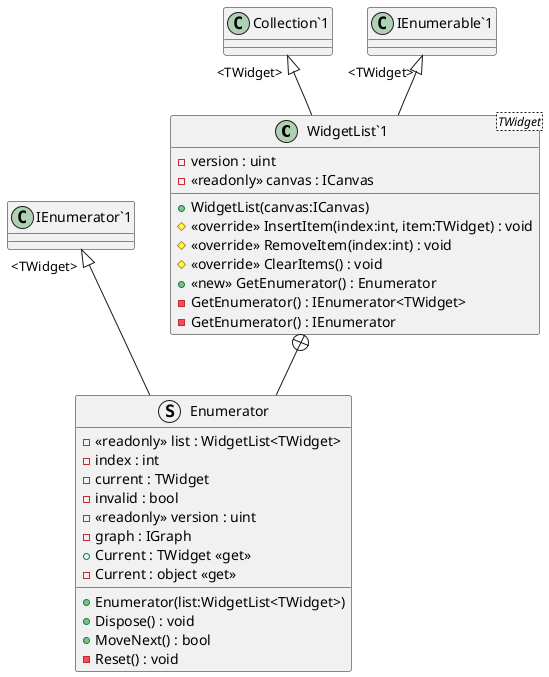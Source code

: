 @startuml
class "WidgetList`1"<TWidget> {
    - version : uint
    - <<readonly>> canvas : ICanvas
    + WidgetList(canvas:ICanvas)
    # <<override>> InsertItem(index:int, item:TWidget) : void
    # <<override>> RemoveItem(index:int) : void
    # <<override>> ClearItems() : void
    + <<new>> GetEnumerator() : Enumerator
    - GetEnumerator() : IEnumerator<TWidget>
    - GetEnumerator() : IEnumerator
}
struct Enumerator {
    - <<readonly>> list : WidgetList<TWidget>
    - index : int
    - current : TWidget
    - invalid : bool
    - <<readonly>> version : uint
    - graph : IGraph
    + Enumerator(list:WidgetList<TWidget>)
    + Dispose() : void
    + MoveNext() : bool
    + Current : TWidget <<get>>
    - Current : object <<get>>
    - Reset() : void
}
"Collection`1" "<TWidget>" <|-- "WidgetList`1"
"IEnumerable`1" "<TWidget>" <|-- "WidgetList`1"
"WidgetList`1" +-- Enumerator
"IEnumerator`1" "<TWidget>" <|-- Enumerator
@enduml
